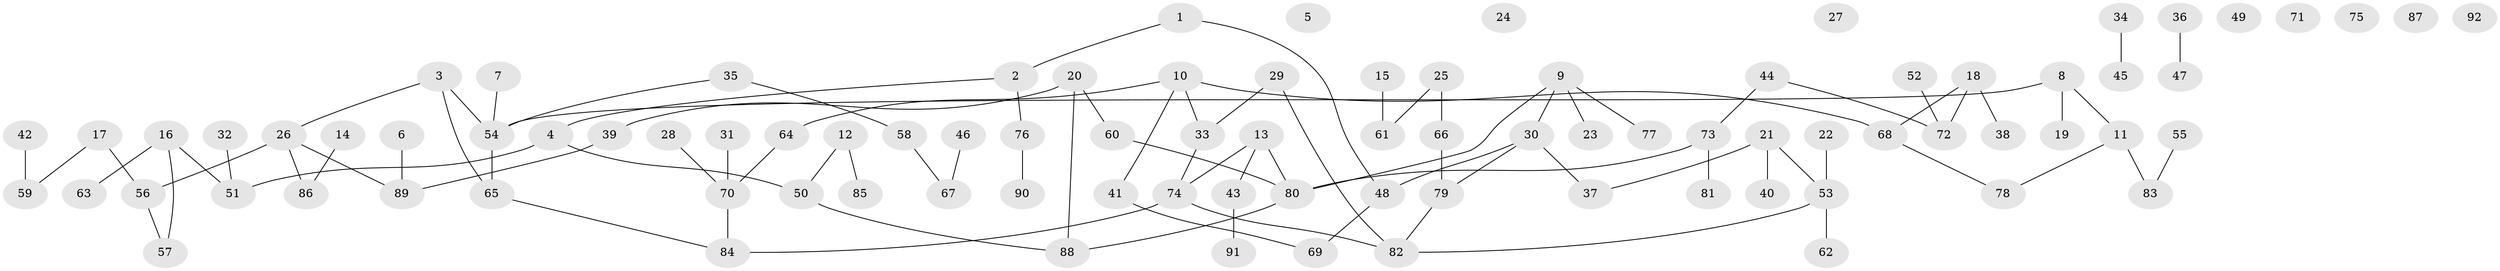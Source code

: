 // Generated by graph-tools (version 1.1) at 2025/40/03/09/25 04:40:07]
// undirected, 92 vertices, 93 edges
graph export_dot {
graph [start="1"]
  node [color=gray90,style=filled];
  1;
  2;
  3;
  4;
  5;
  6;
  7;
  8;
  9;
  10;
  11;
  12;
  13;
  14;
  15;
  16;
  17;
  18;
  19;
  20;
  21;
  22;
  23;
  24;
  25;
  26;
  27;
  28;
  29;
  30;
  31;
  32;
  33;
  34;
  35;
  36;
  37;
  38;
  39;
  40;
  41;
  42;
  43;
  44;
  45;
  46;
  47;
  48;
  49;
  50;
  51;
  52;
  53;
  54;
  55;
  56;
  57;
  58;
  59;
  60;
  61;
  62;
  63;
  64;
  65;
  66;
  67;
  68;
  69;
  70;
  71;
  72;
  73;
  74;
  75;
  76;
  77;
  78;
  79;
  80;
  81;
  82;
  83;
  84;
  85;
  86;
  87;
  88;
  89;
  90;
  91;
  92;
  1 -- 2;
  1 -- 48;
  2 -- 4;
  2 -- 76;
  3 -- 26;
  3 -- 54;
  3 -- 65;
  4 -- 50;
  4 -- 51;
  6 -- 89;
  7 -- 54;
  8 -- 11;
  8 -- 19;
  8 -- 54;
  9 -- 23;
  9 -- 30;
  9 -- 77;
  9 -- 80;
  10 -- 33;
  10 -- 41;
  10 -- 64;
  10 -- 68;
  11 -- 78;
  11 -- 83;
  12 -- 50;
  12 -- 85;
  13 -- 43;
  13 -- 74;
  13 -- 80;
  14 -- 86;
  15 -- 61;
  16 -- 51;
  16 -- 57;
  16 -- 63;
  17 -- 56;
  17 -- 59;
  18 -- 38;
  18 -- 68;
  18 -- 72;
  20 -- 39;
  20 -- 60;
  20 -- 88;
  21 -- 37;
  21 -- 40;
  21 -- 53;
  22 -- 53;
  25 -- 61;
  25 -- 66;
  26 -- 56;
  26 -- 86;
  26 -- 89;
  28 -- 70;
  29 -- 33;
  29 -- 82;
  30 -- 37;
  30 -- 48;
  30 -- 79;
  31 -- 70;
  32 -- 51;
  33 -- 74;
  34 -- 45;
  35 -- 54;
  35 -- 58;
  36 -- 47;
  39 -- 89;
  41 -- 69;
  42 -- 59;
  43 -- 91;
  44 -- 72;
  44 -- 73;
  46 -- 67;
  48 -- 69;
  50 -- 88;
  52 -- 72;
  53 -- 62;
  53 -- 82;
  54 -- 65;
  55 -- 83;
  56 -- 57;
  58 -- 67;
  60 -- 80;
  64 -- 70;
  65 -- 84;
  66 -- 79;
  68 -- 78;
  70 -- 84;
  73 -- 80;
  73 -- 81;
  74 -- 82;
  74 -- 84;
  76 -- 90;
  79 -- 82;
  80 -- 88;
}
